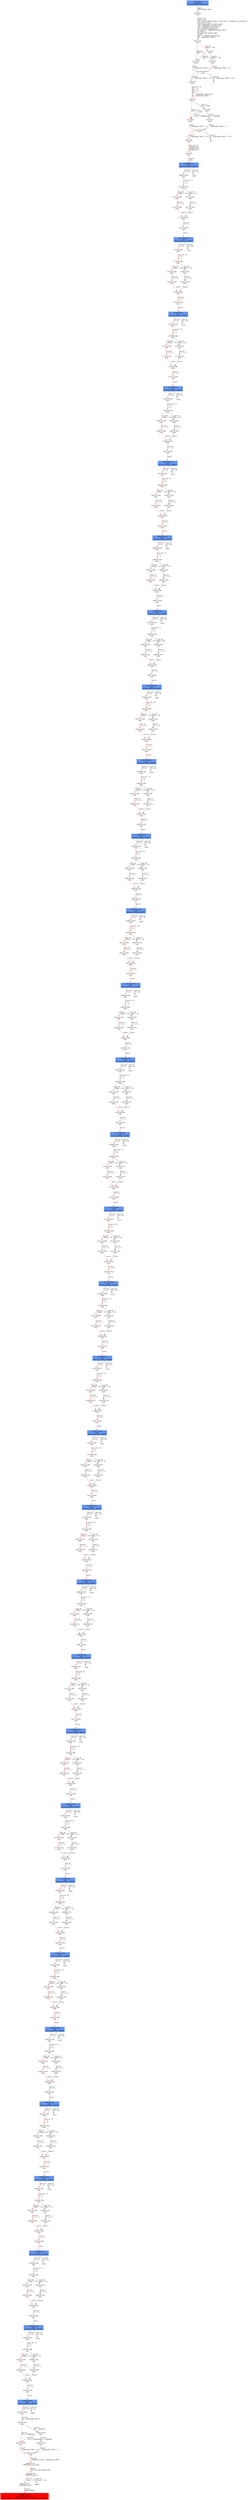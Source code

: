 digraph ARG {
node [style="filled" shape="box" color="white"]
0 [fillcolor="cornflowerblue" label="0 @ N20\nmain entry\nAbstractionState: ABS0: true\n" id="0"]
44 [label="44 @ N61\nmain\n" id="44"]
45 [label="45 @ N24\nmain\n" id="45"]
50 [label="50 @ N26\nmain\n" id="50"]
53 [label="53 @ N28\nmain\n" id="53"]
54 [label="54 @ N29\nmain\n" id="54"]
56 [label="56 @ N35\nmain\n" id="56"]
61 [label="61 @ N38\nmain\n" id="61"]
64 [label="64 @ N39\nmain\n" id="64"]
65 [label="65 @ N40\nmain\n" id="65"]
67 [label="67 @ N43\nmain\n" id="67"]
13689 [fillcolor="cornflowerblue" label="13689 @ N44\nmain\nAbstractionState: ABS933\n" id="13689"]
13690 [label="13690 @ N45\nmain\n" id="13690"]
13709 [label="13709 @ N48\nmain\n" id="13709"]
13711 [label="13711 @ N50\nmain\n" id="13711"]
13712 [label="13712 @ N52\nmain\n" id="13712"]
13716 [label="13716 @ N49\nmain\n" id="13716"]
13717 [label="13717 @ N54\nmain\n" id="13717"]
13719 [fillcolor="cornflowerblue" label="13719 @ N44\nmain\nAbstractionState: ABS935\n" id="13719"]
13720 [label="13720 @ N45\nmain\n" id="13720"]
13739 [label="13739 @ N48\nmain\n" id="13739"]
13741 [label="13741 @ N50\nmain\n" id="13741"]
13742 [label="13742 @ N52\nmain\n" id="13742"]
13746 [label="13746 @ N49\nmain\n" id="13746"]
13747 [label="13747 @ N54\nmain\n" id="13747"]
13749 [fillcolor="cornflowerblue" label="13749 @ N44\nmain\nAbstractionState: ABS937\n" id="13749"]
13750 [label="13750 @ N45\nmain\n" id="13750"]
13769 [label="13769 @ N48\nmain\n" id="13769"]
13771 [label="13771 @ N50\nmain\n" id="13771"]
13772 [label="13772 @ N52\nmain\n" id="13772"]
13776 [label="13776 @ N49\nmain\n" id="13776"]
13777 [label="13777 @ N54\nmain\n" id="13777"]
13779 [fillcolor="cornflowerblue" label="13779 @ N44\nmain\nAbstractionState: ABS939\n" id="13779"]
13780 [label="13780 @ N45\nmain\n" id="13780"]
13799 [label="13799 @ N48\nmain\n" id="13799"]
13801 [label="13801 @ N50\nmain\n" id="13801"]
13802 [label="13802 @ N52\nmain\n" id="13802"]
13806 [label="13806 @ N49\nmain\n" id="13806"]
13807 [label="13807 @ N54\nmain\n" id="13807"]
13809 [fillcolor="cornflowerblue" label="13809 @ N44\nmain\nAbstractionState: ABS941\n" id="13809"]
13810 [label="13810 @ N45\nmain\n" id="13810"]
13829 [label="13829 @ N48\nmain\n" id="13829"]
13831 [label="13831 @ N50\nmain\n" id="13831"]
13832 [label="13832 @ N52\nmain\n" id="13832"]
13836 [label="13836 @ N49\nmain\n" id="13836"]
13837 [label="13837 @ N54\nmain\n" id="13837"]
13839 [fillcolor="cornflowerblue" label="13839 @ N44\nmain\nAbstractionState: ABS943\n" id="13839"]
13840 [label="13840 @ N45\nmain\n" id="13840"]
13859 [label="13859 @ N48\nmain\n" id="13859"]
13861 [label="13861 @ N50\nmain\n" id="13861"]
13862 [label="13862 @ N52\nmain\n" id="13862"]
13866 [label="13866 @ N49\nmain\n" id="13866"]
13867 [label="13867 @ N54\nmain\n" id="13867"]
13869 [fillcolor="cornflowerblue" label="13869 @ N44\nmain\nAbstractionState: ABS945\n" id="13869"]
13870 [label="13870 @ N45\nmain\n" id="13870"]
13889 [label="13889 @ N48\nmain\n" id="13889"]
13891 [label="13891 @ N50\nmain\n" id="13891"]
13892 [label="13892 @ N52\nmain\n" id="13892"]
13896 [label="13896 @ N49\nmain\n" id="13896"]
13897 [label="13897 @ N54\nmain\n" id="13897"]
13899 [fillcolor="cornflowerblue" label="13899 @ N44\nmain\nAbstractionState: ABS947\n" id="13899"]
13900 [label="13900 @ N45\nmain\n" id="13900"]
13919 [label="13919 @ N48\nmain\n" id="13919"]
13921 [label="13921 @ N50\nmain\n" id="13921"]
13922 [label="13922 @ N52\nmain\n" id="13922"]
13926 [label="13926 @ N49\nmain\n" id="13926"]
13927 [label="13927 @ N54\nmain\n" id="13927"]
13929 [fillcolor="cornflowerblue" label="13929 @ N44\nmain\nAbstractionState: ABS949\n" id="13929"]
13930 [label="13930 @ N45\nmain\n" id="13930"]
13949 [label="13949 @ N48\nmain\n" id="13949"]
13951 [label="13951 @ N50\nmain\n" id="13951"]
13952 [label="13952 @ N52\nmain\n" id="13952"]
13956 [label="13956 @ N49\nmain\n" id="13956"]
13957 [label="13957 @ N54\nmain\n" id="13957"]
13959 [fillcolor="cornflowerblue" label="13959 @ N44\nmain\nAbstractionState: ABS951\n" id="13959"]
13960 [label="13960 @ N45\nmain\n" id="13960"]
13979 [label="13979 @ N48\nmain\n" id="13979"]
13981 [label="13981 @ N50\nmain\n" id="13981"]
13982 [label="13982 @ N52\nmain\n" id="13982"]
13986 [label="13986 @ N49\nmain\n" id="13986"]
13987 [label="13987 @ N54\nmain\n" id="13987"]
13989 [fillcolor="cornflowerblue" label="13989 @ N44\nmain\nAbstractionState: ABS953\n" id="13989"]
13990 [label="13990 @ N45\nmain\n" id="13990"]
14009 [label="14009 @ N48\nmain\n" id="14009"]
14011 [label="14011 @ N50\nmain\n" id="14011"]
14012 [label="14012 @ N52\nmain\n" id="14012"]
14016 [label="14016 @ N49\nmain\n" id="14016"]
14017 [label="14017 @ N54\nmain\n" id="14017"]
14019 [fillcolor="cornflowerblue" label="14019 @ N44\nmain\nAbstractionState: ABS955\n" id="14019"]
14020 [label="14020 @ N45\nmain\n" id="14020"]
14039 [label="14039 @ N48\nmain\n" id="14039"]
14041 [label="14041 @ N50\nmain\n" id="14041"]
14042 [label="14042 @ N52\nmain\n" id="14042"]
14046 [label="14046 @ N49\nmain\n" id="14046"]
14047 [label="14047 @ N54\nmain\n" id="14047"]
14049 [fillcolor="cornflowerblue" label="14049 @ N44\nmain\nAbstractionState: ABS957\n" id="14049"]
14050 [label="14050 @ N45\nmain\n" id="14050"]
14069 [label="14069 @ N48\nmain\n" id="14069"]
14071 [label="14071 @ N50\nmain\n" id="14071"]
14072 [label="14072 @ N52\nmain\n" id="14072"]
14076 [label="14076 @ N49\nmain\n" id="14076"]
14077 [label="14077 @ N54\nmain\n" id="14077"]
14079 [fillcolor="cornflowerblue" label="14079 @ N44\nmain\nAbstractionState: ABS959\n" id="14079"]
14080 [label="14080 @ N45\nmain\n" id="14080"]
14099 [label="14099 @ N48\nmain\n" id="14099"]
14101 [label="14101 @ N50\nmain\n" id="14101"]
14102 [label="14102 @ N52\nmain\n" id="14102"]
14106 [label="14106 @ N49\nmain\n" id="14106"]
14107 [label="14107 @ N54\nmain\n" id="14107"]
14109 [fillcolor="cornflowerblue" label="14109 @ N44\nmain\nAbstractionState: ABS961\n" id="14109"]
14110 [label="14110 @ N45\nmain\n" id="14110"]
14129 [label="14129 @ N48\nmain\n" id="14129"]
14131 [label="14131 @ N50\nmain\n" id="14131"]
14132 [label="14132 @ N52\nmain\n" id="14132"]
14136 [label="14136 @ N49\nmain\n" id="14136"]
14137 [label="14137 @ N54\nmain\n" id="14137"]
14139 [fillcolor="cornflowerblue" label="14139 @ N44\nmain\nAbstractionState: ABS963\n" id="14139"]
14140 [label="14140 @ N45\nmain\n" id="14140"]
14159 [label="14159 @ N48\nmain\n" id="14159"]
14161 [label="14161 @ N50\nmain\n" id="14161"]
14162 [label="14162 @ N52\nmain\n" id="14162"]
14166 [label="14166 @ N49\nmain\n" id="14166"]
14167 [label="14167 @ N54\nmain\n" id="14167"]
14169 [fillcolor="cornflowerblue" label="14169 @ N44\nmain\nAbstractionState: ABS965\n" id="14169"]
14170 [label="14170 @ N45\nmain\n" id="14170"]
14189 [label="14189 @ N48\nmain\n" id="14189"]
14191 [label="14191 @ N50\nmain\n" id="14191"]
14192 [label="14192 @ N52\nmain\n" id="14192"]
14196 [label="14196 @ N49\nmain\n" id="14196"]
14197 [label="14197 @ N54\nmain\n" id="14197"]
14199 [fillcolor="cornflowerblue" label="14199 @ N44\nmain\nAbstractionState: ABS967\n" id="14199"]
14200 [label="14200 @ N45\nmain\n" id="14200"]
14219 [label="14219 @ N48\nmain\n" id="14219"]
14221 [label="14221 @ N50\nmain\n" id="14221"]
14222 [label="14222 @ N52\nmain\n" id="14222"]
14226 [label="14226 @ N49\nmain\n" id="14226"]
14227 [label="14227 @ N54\nmain\n" id="14227"]
14229 [fillcolor="cornflowerblue" label="14229 @ N44\nmain\nAbstractionState: ABS969\n" id="14229"]
14230 [label="14230 @ N45\nmain\n" id="14230"]
14249 [label="14249 @ N48\nmain\n" id="14249"]
14251 [label="14251 @ N50\nmain\n" id="14251"]
14252 [label="14252 @ N52\nmain\n" id="14252"]
14256 [label="14256 @ N49\nmain\n" id="14256"]
14257 [label="14257 @ N54\nmain\n" id="14257"]
14259 [fillcolor="cornflowerblue" label="14259 @ N44\nmain\nAbstractionState: ABS971\n" id="14259"]
14260 [label="14260 @ N45\nmain\n" id="14260"]
14279 [label="14279 @ N48\nmain\n" id="14279"]
14281 [label="14281 @ N50\nmain\n" id="14281"]
14282 [label="14282 @ N52\nmain\n" id="14282"]
14286 [label="14286 @ N49\nmain\n" id="14286"]
14287 [label="14287 @ N54\nmain\n" id="14287"]
14289 [fillcolor="cornflowerblue" label="14289 @ N44\nmain\nAbstractionState: ABS973\n" id="14289"]
14290 [label="14290 @ N45\nmain\n" id="14290"]
14309 [label="14309 @ N48\nmain\n" id="14309"]
14311 [label="14311 @ N50\nmain\n" id="14311"]
14312 [label="14312 @ N52\nmain\n" id="14312"]
14316 [label="14316 @ N49\nmain\n" id="14316"]
14317 [label="14317 @ N54\nmain\n" id="14317"]
14319 [fillcolor="cornflowerblue" label="14319 @ N44\nmain\nAbstractionState: ABS975\n" id="14319"]
14320 [label="14320 @ N45\nmain\n" id="14320"]
14339 [label="14339 @ N48\nmain\n" id="14339"]
14341 [label="14341 @ N50\nmain\n" id="14341"]
14342 [label="14342 @ N52\nmain\n" id="14342"]
14346 [label="14346 @ N49\nmain\n" id="14346"]
14347 [label="14347 @ N54\nmain\n" id="14347"]
14349 [fillcolor="cornflowerblue" label="14349 @ N44\nmain\nAbstractionState: ABS977\n" id="14349"]
14350 [label="14350 @ N45\nmain\n" id="14350"]
14369 [label="14369 @ N48\nmain\n" id="14369"]
14371 [label="14371 @ N50\nmain\n" id="14371"]
14372 [label="14372 @ N52\nmain\n" id="14372"]
14376 [label="14376 @ N49\nmain\n" id="14376"]
14377 [label="14377 @ N54\nmain\n" id="14377"]
14379 [fillcolor="cornflowerblue" label="14379 @ N44\nmain\nAbstractionState: ABS979\n" id="14379"]
14380 [label="14380 @ N45\nmain\n" id="14380"]
14399 [label="14399 @ N48\nmain\n" id="14399"]
14401 [label="14401 @ N50\nmain\n" id="14401"]
14402 [label="14402 @ N52\nmain\n" id="14402"]
14406 [label="14406 @ N49\nmain\n" id="14406"]
14407 [label="14407 @ N54\nmain\n" id="14407"]
14409 [fillcolor="cornflowerblue" label="14409 @ N44\nmain\nAbstractionState: ABS981\n" id="14409"]
14410 [label="14410 @ N45\nmain\n" id="14410"]
14429 [label="14429 @ N48\nmain\n" id="14429"]
14431 [label="14431 @ N50\nmain\n" id="14431"]
14432 [label="14432 @ N52\nmain\n" id="14432"]
14436 [label="14436 @ N49\nmain\n" id="14436"]
14437 [label="14437 @ N54\nmain\n" id="14437"]
14439 [fillcolor="cornflowerblue" label="14439 @ N44\nmain\nAbstractionState: ABS983\n" id="14439"]
14440 [label="14440 @ N45\nmain\n" id="14440"]
14459 [label="14459 @ N48\nmain\n" id="14459"]
14461 [label="14461 @ N50\nmain\n" id="14461"]
14462 [label="14462 @ N52\nmain\n" id="14462"]
14466 [label="14466 @ N49\nmain\n" id="14466"]
14467 [label="14467 @ N54\nmain\n" id="14467"]
14469 [fillcolor="cornflowerblue" label="14469 @ N44\nmain\nAbstractionState: ABS985\n" id="14469"]
14470 [label="14470 @ N45\nmain\n" id="14470"]
14489 [label="14489 @ N48\nmain\n" id="14489"]
14491 [label="14491 @ N50\nmain\n" id="14491"]
14492 [label="14492 @ N52\nmain\n" id="14492"]
14496 [label="14496 @ N49\nmain\n" id="14496"]
14497 [label="14497 @ N54\nmain\n" id="14497"]
14499 [fillcolor="cornflowerblue" label="14499 @ N44\nmain\nAbstractionState: ABS987\n" id="14499"]
14500 [label="14500 @ N45\nmain\n" id="14500"]
14519 [label="14519 @ N48\nmain\n" id="14519"]
14521 [label="14521 @ N50\nmain\n" id="14521"]
14522 [label="14522 @ N52\nmain\n" id="14522"]
14526 [label="14526 @ N49\nmain\n" id="14526"]
14527 [label="14527 @ N54\nmain\n" id="14527"]
14529 [fillcolor="cornflowerblue" label="14529 @ N44\nmain\nAbstractionState: ABS989\n" id="14529"]
14530 [label="14530 @ N45\nmain\n" id="14530"]
14549 [label="14549 @ N48\nmain\n" id="14549"]
14551 [label="14551 @ N50\nmain\n" id="14551"]
14552 [label="14552 @ N52\nmain\n" id="14552"]
14556 [label="14556 @ N49\nmain\n" id="14556"]
14557 [label="14557 @ N54\nmain\n" id="14557"]
14559 [fillcolor="cornflowerblue" label="14559 @ N44\nmain\nAbstractionState: ABS991\n" id="14559"]
14560 [label="14560 @ N45\nmain\n" id="14560"]
14579 [label="14579 @ N48\nmain\n" id="14579"]
14581 [label="14581 @ N50\nmain\n" id="14581"]
14582 [label="14582 @ N52\nmain\n" id="14582"]
14586 [label="14586 @ N49\nmain\n" id="14586"]
14587 [label="14587 @ N54\nmain\n" id="14587"]
14589 [fillcolor="cornflowerblue" label="14589 @ N44\nmain\nAbstractionState: ABS993\n" id="14589"]
14591 [label="14591 @ N46\nmain\n" id="14591"]
14592 [label="14592 @ N55\nmain\n" id="14592"]
14597 [label="14597 @ N58\nmain\n" id="14597"]
14600 [label="14600 @ N59\nmain\n" id="14600"]
14601 [label="14601 @ N11\n__VERIFIER_assert entry\n" id="14601"]
14602 [label="14602 @ N12\n__VERIFIER_assert\n" id="14602"]
14603 [label="14603 @ N14\n__VERIFIER_assert\n" id="14603"]
14606 [fillcolor="red" label="14606 @ N15\n__VERIFIER_assert\nAbstractionState: ABS994\n AutomatonState: ErrorLabelAutomaton: _predefinedState_ERROR\n" id="14606"]
14593 [label="14593 @ N56\nmain\n" id="14593"]
14595 [label="14595 @ N57\nmain\n" id="14595"]
14580 [label="14580 @ N51\nmain\n" id="14580"]
14584 [label="14584 @ N53\nmain\n" id="14584"]
14550 [label="14550 @ N51\nmain\n" id="14550"]
14554 [label="14554 @ N53\nmain\n" id="14554"]
14520 [label="14520 @ N51\nmain\n" id="14520"]
14524 [label="14524 @ N53\nmain\n" id="14524"]
14490 [label="14490 @ N51\nmain\n" id="14490"]
14494 [label="14494 @ N53\nmain\n" id="14494"]
14460 [label="14460 @ N51\nmain\n" id="14460"]
14464 [label="14464 @ N53\nmain\n" id="14464"]
14430 [label="14430 @ N51\nmain\n" id="14430"]
14434 [label="14434 @ N53\nmain\n" id="14434"]
14400 [label="14400 @ N51\nmain\n" id="14400"]
14404 [label="14404 @ N53\nmain\n" id="14404"]
14370 [label="14370 @ N51\nmain\n" id="14370"]
14374 [label="14374 @ N53\nmain\n" id="14374"]
14340 [label="14340 @ N51\nmain\n" id="14340"]
14344 [label="14344 @ N53\nmain\n" id="14344"]
14310 [label="14310 @ N51\nmain\n" id="14310"]
14314 [label="14314 @ N53\nmain\n" id="14314"]
14280 [label="14280 @ N51\nmain\n" id="14280"]
14284 [label="14284 @ N53\nmain\n" id="14284"]
14250 [label="14250 @ N51\nmain\n" id="14250"]
14254 [label="14254 @ N53\nmain\n" id="14254"]
14220 [label="14220 @ N51\nmain\n" id="14220"]
14224 [label="14224 @ N53\nmain\n" id="14224"]
14190 [label="14190 @ N51\nmain\n" id="14190"]
14194 [label="14194 @ N53\nmain\n" id="14194"]
14160 [label="14160 @ N51\nmain\n" id="14160"]
14164 [label="14164 @ N53\nmain\n" id="14164"]
14130 [label="14130 @ N51\nmain\n" id="14130"]
14134 [label="14134 @ N53\nmain\n" id="14134"]
14100 [label="14100 @ N51\nmain\n" id="14100"]
14104 [label="14104 @ N53\nmain\n" id="14104"]
14070 [label="14070 @ N51\nmain\n" id="14070"]
14074 [label="14074 @ N53\nmain\n" id="14074"]
14040 [label="14040 @ N51\nmain\n" id="14040"]
14044 [label="14044 @ N53\nmain\n" id="14044"]
14010 [label="14010 @ N51\nmain\n" id="14010"]
14014 [label="14014 @ N53\nmain\n" id="14014"]
13980 [label="13980 @ N51\nmain\n" id="13980"]
13984 [label="13984 @ N53\nmain\n" id="13984"]
13950 [label="13950 @ N51\nmain\n" id="13950"]
13954 [label="13954 @ N53\nmain\n" id="13954"]
13920 [label="13920 @ N51\nmain\n" id="13920"]
13924 [label="13924 @ N53\nmain\n" id="13924"]
13890 [label="13890 @ N51\nmain\n" id="13890"]
13894 [label="13894 @ N53\nmain\n" id="13894"]
13860 [label="13860 @ N51\nmain\n" id="13860"]
13864 [label="13864 @ N53\nmain\n" id="13864"]
13830 [label="13830 @ N51\nmain\n" id="13830"]
13834 [label="13834 @ N53\nmain\n" id="13834"]
13800 [label="13800 @ N51\nmain\n" id="13800"]
13804 [label="13804 @ N53\nmain\n" id="13804"]
13770 [label="13770 @ N51\nmain\n" id="13770"]
13774 [label="13774 @ N53\nmain\n" id="13774"]
13740 [label="13740 @ N51\nmain\n" id="13740"]
13744 [label="13744 @ N53\nmain\n" id="13744"]
13710 [label="13710 @ N51\nmain\n" id="13710"]
13714 [label="13714 @ N53\nmain\n" id="13714"]
57 [label="57 @ N36\nmain\n" id="57"]
59 [label="59 @ N37\nmain\n" id="59"]
47 [label="47 @ N25\nmain\n" id="47"]
49 [label="49 @ N27\nmain\n" id="49"]
0 -> 44 [color="red" label="Line 0: \lINIT GLOBAL VARS\l" id="0 -> 44"]
44 -> 45 [color="red" label="Lines 7 - 26: \lvoid abort();\lvoid __assert_fail(const char *, const char *, unsigned int, const char *);\lvoid reach_error();\lvoid assume_abort_if_not(int cond);\lvoid __VERIFIER_assert(int cond);\lvoid __VERIFIER_assume(int);\lint __VERIFIER_nondet_int();\lunsigned int __VERIFIER_nondet_uint();\lint main();\lFunction start dummy edge\lint flag;\lflag = __VERIFIER_nondet_int();\lint __CPAchecker_TMP_0;\l" id="44 -> 45"]
45 -> 47 [color="red" label="Line 26: \l[!(flag == 0)]\l" id="45 -> 47"]
45 -> 50 [label="Line 26: \l[flag == 0]\l" id="45 -> 50"]
50 -> 53 [label="Line 0: \l__CPAchecker_TMP_0 = 1;\l" id="50 -> 53"]
53 -> 54 [color="red" label="Line 26: \l[__CPAchecker_TMP_0 != 0]\l" id="53 -> 54"]
53 -> 55 [label="Line 26: \l[!(__CPAchecker_TMP_0 != 0)]\l" id="53 -> 55"]
54 -> 56 [color="red" label="Lines 27 - 31: \lint i = 0;\lint x = 0;\lint y = 0;\lint n;\ln = __VERIFIER_nondet_int();\lint __CPAchecker_TMP_1;\l" id="54 -> 56"]
56 -> 57 [label="Line 31: \l[n >= 1000]\l" id="56 -> 57"]
56 -> 61 [color="red" label="Line 31: \l[!(n >= 1000)]\l" id="56 -> 61"]
61 -> 64 [color="red" label="Line 0: \l__CPAchecker_TMP_1 = 0;\l" id="61 -> 64"]
64 -> 65 [color="red" label="Line 31: \l[__CPAchecker_TMP_1 != 0]\l" id="64 -> 65"]
64 -> 66 [label="Line 31: \l[!(__CPAchecker_TMP_1 != 0)]\l" id="64 -> 66"]
65 -> 67 [color="red" label="Lines 33 - 33: \lunsigned int a;\lunsigned int b;\lunsigned int r;\l" id="65 -> 67"]
67 -> 13689 [color="red" label="Line 35: \lwhile\l" id="67 -> 13689"]
13689 -> 13690 [color="red" label="Line 35: \l[i < n]\l" id="13689 -> 13690"]
13689 -> 13691 [label="Line 35: \l[!(i < n)]\l" id="13689 -> 13691"]
13690 -> 13709 [color="red" label="Lines 36 - 37: \lx = x;\ly = y;\l" id="13690 -> 13709"]
13709 -> 13710 [label="Line 38: \l[flag == 0]\l" id="13709 -> 13710"]
13709 -> 13711 [color="red" label="Line 38: \l[!(flag == 0)]\l" id="13709 -> 13711"]
13711 -> 13712 [color="red" label="Line 39: \lx = x + 3;\l" id="13711 -> 13712"]
13712 -> 13716 [color="red" label="Line 0: \l\l" id="13712 -> 13716"]
13716 -> 13717 [color="red" label="Line 43: \li = i + 1;\l" id="13716 -> 13717"]
13717 -> 13719 [color="red" label="Line 0: \l\l" id="13717 -> 13719"]
13719 -> 13720 [color="red" label="Line 35: \l[i < n]\l" id="13719 -> 13720"]
13719 -> 13721 [label="Line 35: \l[!(i < n)]\l" id="13719 -> 13721"]
13720 -> 13739 [color="red" label="Lines 36 - 37: \lx = x;\ly = y;\l" id="13720 -> 13739"]
13739 -> 13740 [label="Line 38: \l[flag == 0]\l" id="13739 -> 13740"]
13739 -> 13741 [color="red" label="Line 38: \l[!(flag == 0)]\l" id="13739 -> 13741"]
13741 -> 13742 [color="red" label="Line 39: \lx = x + 3;\l" id="13741 -> 13742"]
13742 -> 13746 [color="red" label="Line 0: \l\l" id="13742 -> 13746"]
13746 -> 13747 [color="red" label="Line 43: \li = i + 1;\l" id="13746 -> 13747"]
13747 -> 13749 [color="red" label="Line 0: \l\l" id="13747 -> 13749"]
13749 -> 13750 [color="red" label="Line 35: \l[i < n]\l" id="13749 -> 13750"]
13749 -> 13751 [label="Line 35: \l[!(i < n)]\l" id="13749 -> 13751"]
13750 -> 13769 [color="red" label="Lines 36 - 37: \lx = x;\ly = y;\l" id="13750 -> 13769"]
13769 -> 13770 [label="Line 38: \l[flag == 0]\l" id="13769 -> 13770"]
13769 -> 13771 [color="red" label="Line 38: \l[!(flag == 0)]\l" id="13769 -> 13771"]
13771 -> 13772 [color="red" label="Line 39: \lx = x + 3;\l" id="13771 -> 13772"]
13772 -> 13776 [color="red" label="Line 0: \l\l" id="13772 -> 13776"]
13776 -> 13777 [color="red" label="Line 43: \li = i + 1;\l" id="13776 -> 13777"]
13777 -> 13779 [color="red" label="Line 0: \l\l" id="13777 -> 13779"]
13779 -> 13780 [color="red" label="Line 35: \l[i < n]\l" id="13779 -> 13780"]
13779 -> 13781 [label="Line 35: \l[!(i < n)]\l" id="13779 -> 13781"]
13780 -> 13799 [color="red" label="Lines 36 - 37: \lx = x;\ly = y;\l" id="13780 -> 13799"]
13799 -> 13800 [label="Line 38: \l[flag == 0]\l" id="13799 -> 13800"]
13799 -> 13801 [color="red" label="Line 38: \l[!(flag == 0)]\l" id="13799 -> 13801"]
13801 -> 13802 [color="red" label="Line 39: \lx = x + 3;\l" id="13801 -> 13802"]
13802 -> 13806 [color="red" label="Line 0: \l\l" id="13802 -> 13806"]
13806 -> 13807 [color="red" label="Line 43: \li = i + 1;\l" id="13806 -> 13807"]
13807 -> 13809 [color="red" label="Line 0: \l\l" id="13807 -> 13809"]
13809 -> 13810 [color="red" label="Line 35: \l[i < n]\l" id="13809 -> 13810"]
13809 -> 13811 [label="Line 35: \l[!(i < n)]\l" id="13809 -> 13811"]
13810 -> 13829 [color="red" label="Lines 36 - 37: \lx = x;\ly = y;\l" id="13810 -> 13829"]
13829 -> 13830 [label="Line 38: \l[flag == 0]\l" id="13829 -> 13830"]
13829 -> 13831 [color="red" label="Line 38: \l[!(flag == 0)]\l" id="13829 -> 13831"]
13831 -> 13832 [color="red" label="Line 39: \lx = x + 3;\l" id="13831 -> 13832"]
13832 -> 13836 [color="red" label="Line 0: \l\l" id="13832 -> 13836"]
13836 -> 13837 [color="red" label="Line 43: \li = i + 1;\l" id="13836 -> 13837"]
13837 -> 13839 [color="red" label="Line 0: \l\l" id="13837 -> 13839"]
13839 -> 13840 [color="red" label="Line 35: \l[i < n]\l" id="13839 -> 13840"]
13839 -> 13841 [label="Line 35: \l[!(i < n)]\l" id="13839 -> 13841"]
13840 -> 13859 [color="red" label="Lines 36 - 37: \lx = x;\ly = y;\l" id="13840 -> 13859"]
13859 -> 13860 [label="Line 38: \l[flag == 0]\l" id="13859 -> 13860"]
13859 -> 13861 [color="red" label="Line 38: \l[!(flag == 0)]\l" id="13859 -> 13861"]
13861 -> 13862 [color="red" label="Line 39: \lx = x + 3;\l" id="13861 -> 13862"]
13862 -> 13866 [color="red" label="Line 0: \l\l" id="13862 -> 13866"]
13866 -> 13867 [color="red" label="Line 43: \li = i + 1;\l" id="13866 -> 13867"]
13867 -> 13869 [color="red" label="Line 0: \l\l" id="13867 -> 13869"]
13869 -> 13870 [color="red" label="Line 35: \l[i < n]\l" id="13869 -> 13870"]
13869 -> 13871 [label="Line 35: \l[!(i < n)]\l" id="13869 -> 13871"]
13870 -> 13889 [color="red" label="Lines 36 - 37: \lx = x;\ly = y;\l" id="13870 -> 13889"]
13889 -> 13890 [label="Line 38: \l[flag == 0]\l" id="13889 -> 13890"]
13889 -> 13891 [color="red" label="Line 38: \l[!(flag == 0)]\l" id="13889 -> 13891"]
13891 -> 13892 [color="red" label="Line 39: \lx = x + 3;\l" id="13891 -> 13892"]
13892 -> 13896 [color="red" label="Line 0: \l\l" id="13892 -> 13896"]
13896 -> 13897 [color="red" label="Line 43: \li = i + 1;\l" id="13896 -> 13897"]
13897 -> 13899 [color="red" label="Line 0: \l\l" id="13897 -> 13899"]
13899 -> 13900 [color="red" label="Line 35: \l[i < n]\l" id="13899 -> 13900"]
13899 -> 13901 [label="Line 35: \l[!(i < n)]\l" id="13899 -> 13901"]
13900 -> 13919 [color="red" label="Lines 36 - 37: \lx = x;\ly = y;\l" id="13900 -> 13919"]
13919 -> 13920 [label="Line 38: \l[flag == 0]\l" id="13919 -> 13920"]
13919 -> 13921 [color="red" label="Line 38: \l[!(flag == 0)]\l" id="13919 -> 13921"]
13921 -> 13922 [color="red" label="Line 39: \lx = x + 3;\l" id="13921 -> 13922"]
13922 -> 13926 [color="red" label="Line 0: \l\l" id="13922 -> 13926"]
13926 -> 13927 [color="red" label="Line 43: \li = i + 1;\l" id="13926 -> 13927"]
13927 -> 13929 [color="red" label="Line 0: \l\l" id="13927 -> 13929"]
13929 -> 13930 [color="red" label="Line 35: \l[i < n]\l" id="13929 -> 13930"]
13929 -> 13931 [label="Line 35: \l[!(i < n)]\l" id="13929 -> 13931"]
13930 -> 13949 [color="red" label="Lines 36 - 37: \lx = x;\ly = y;\l" id="13930 -> 13949"]
13949 -> 13950 [label="Line 38: \l[flag == 0]\l" id="13949 -> 13950"]
13949 -> 13951 [color="red" label="Line 38: \l[!(flag == 0)]\l" id="13949 -> 13951"]
13951 -> 13952 [color="red" label="Line 39: \lx = x + 3;\l" id="13951 -> 13952"]
13952 -> 13956 [color="red" label="Line 0: \l\l" id="13952 -> 13956"]
13956 -> 13957 [color="red" label="Line 43: \li = i + 1;\l" id="13956 -> 13957"]
13957 -> 13959 [color="red" label="Line 0: \l\l" id="13957 -> 13959"]
13959 -> 13960 [color="red" label="Line 35: \l[i < n]\l" id="13959 -> 13960"]
13959 -> 13961 [label="Line 35: \l[!(i < n)]\l" id="13959 -> 13961"]
13960 -> 13979 [color="red" label="Lines 36 - 37: \lx = x;\ly = y;\l" id="13960 -> 13979"]
13979 -> 13980 [label="Line 38: \l[flag == 0]\l" id="13979 -> 13980"]
13979 -> 13981 [color="red" label="Line 38: \l[!(flag == 0)]\l" id="13979 -> 13981"]
13981 -> 13982 [color="red" label="Line 39: \lx = x + 3;\l" id="13981 -> 13982"]
13982 -> 13986 [color="red" label="Line 0: \l\l" id="13982 -> 13986"]
13986 -> 13987 [color="red" label="Line 43: \li = i + 1;\l" id="13986 -> 13987"]
13987 -> 13989 [color="red" label="Line 0: \l\l" id="13987 -> 13989"]
13989 -> 13990 [color="red" label="Line 35: \l[i < n]\l" id="13989 -> 13990"]
13989 -> 13991 [label="Line 35: \l[!(i < n)]\l" id="13989 -> 13991"]
13990 -> 14009 [color="red" label="Lines 36 - 37: \lx = x;\ly = y;\l" id="13990 -> 14009"]
14009 -> 14010 [label="Line 38: \l[flag == 0]\l" id="14009 -> 14010"]
14009 -> 14011 [color="red" label="Line 38: \l[!(flag == 0)]\l" id="14009 -> 14011"]
14011 -> 14012 [color="red" label="Line 39: \lx = x + 3;\l" id="14011 -> 14012"]
14012 -> 14016 [color="red" label="Line 0: \l\l" id="14012 -> 14016"]
14016 -> 14017 [color="red" label="Line 43: \li = i + 1;\l" id="14016 -> 14017"]
14017 -> 14019 [color="red" label="Line 0: \l\l" id="14017 -> 14019"]
14019 -> 14020 [color="red" label="Line 35: \l[i < n]\l" id="14019 -> 14020"]
14019 -> 14021 [label="Line 35: \l[!(i < n)]\l" id="14019 -> 14021"]
14020 -> 14039 [color="red" label="Lines 36 - 37: \lx = x;\ly = y;\l" id="14020 -> 14039"]
14039 -> 14040 [label="Line 38: \l[flag == 0]\l" id="14039 -> 14040"]
14039 -> 14041 [color="red" label="Line 38: \l[!(flag == 0)]\l" id="14039 -> 14041"]
14041 -> 14042 [color="red" label="Line 39: \lx = x + 3;\l" id="14041 -> 14042"]
14042 -> 14046 [color="red" label="Line 0: \l\l" id="14042 -> 14046"]
14046 -> 14047 [color="red" label="Line 43: \li = i + 1;\l" id="14046 -> 14047"]
14047 -> 14049 [color="red" label="Line 0: \l\l" id="14047 -> 14049"]
14049 -> 14050 [color="red" label="Line 35: \l[i < n]\l" id="14049 -> 14050"]
14049 -> 14051 [label="Line 35: \l[!(i < n)]\l" id="14049 -> 14051"]
14050 -> 14069 [color="red" label="Lines 36 - 37: \lx = x;\ly = y;\l" id="14050 -> 14069"]
14069 -> 14070 [label="Line 38: \l[flag == 0]\l" id="14069 -> 14070"]
14069 -> 14071 [color="red" label="Line 38: \l[!(flag == 0)]\l" id="14069 -> 14071"]
14071 -> 14072 [color="red" label="Line 39: \lx = x + 3;\l" id="14071 -> 14072"]
14072 -> 14076 [color="red" label="Line 0: \l\l" id="14072 -> 14076"]
14076 -> 14077 [color="red" label="Line 43: \li = i + 1;\l" id="14076 -> 14077"]
14077 -> 14079 [color="red" label="Line 0: \l\l" id="14077 -> 14079"]
14079 -> 14080 [color="red" label="Line 35: \l[i < n]\l" id="14079 -> 14080"]
14079 -> 14081 [label="Line 35: \l[!(i < n)]\l" id="14079 -> 14081"]
14080 -> 14099 [color="red" label="Lines 36 - 37: \lx = x;\ly = y;\l" id="14080 -> 14099"]
14099 -> 14100 [label="Line 38: \l[flag == 0]\l" id="14099 -> 14100"]
14099 -> 14101 [color="red" label="Line 38: \l[!(flag == 0)]\l" id="14099 -> 14101"]
14101 -> 14102 [color="red" label="Line 39: \lx = x + 3;\l" id="14101 -> 14102"]
14102 -> 14106 [color="red" label="Line 0: \l\l" id="14102 -> 14106"]
14106 -> 14107 [color="red" label="Line 43: \li = i + 1;\l" id="14106 -> 14107"]
14107 -> 14109 [color="red" label="Line 0: \l\l" id="14107 -> 14109"]
14109 -> 14110 [color="red" label="Line 35: \l[i < n]\l" id="14109 -> 14110"]
14109 -> 14111 [label="Line 35: \l[!(i < n)]\l" id="14109 -> 14111"]
14110 -> 14129 [color="red" label="Lines 36 - 37: \lx = x;\ly = y;\l" id="14110 -> 14129"]
14129 -> 14130 [label="Line 38: \l[flag == 0]\l" id="14129 -> 14130"]
14129 -> 14131 [color="red" label="Line 38: \l[!(flag == 0)]\l" id="14129 -> 14131"]
14131 -> 14132 [color="red" label="Line 39: \lx = x + 3;\l" id="14131 -> 14132"]
14132 -> 14136 [color="red" label="Line 0: \l\l" id="14132 -> 14136"]
14136 -> 14137 [color="red" label="Line 43: \li = i + 1;\l" id="14136 -> 14137"]
14137 -> 14139 [color="red" label="Line 0: \l\l" id="14137 -> 14139"]
14139 -> 14140 [color="red" label="Line 35: \l[i < n]\l" id="14139 -> 14140"]
14139 -> 14141 [label="Line 35: \l[!(i < n)]\l" id="14139 -> 14141"]
14140 -> 14159 [color="red" label="Lines 36 - 37: \lx = x;\ly = y;\l" id="14140 -> 14159"]
14159 -> 14160 [label="Line 38: \l[flag == 0]\l" id="14159 -> 14160"]
14159 -> 14161 [color="red" label="Line 38: \l[!(flag == 0)]\l" id="14159 -> 14161"]
14161 -> 14162 [color="red" label="Line 39: \lx = x + 3;\l" id="14161 -> 14162"]
14162 -> 14166 [color="red" label="Line 0: \l\l" id="14162 -> 14166"]
14166 -> 14167 [color="red" label="Line 43: \li = i + 1;\l" id="14166 -> 14167"]
14167 -> 14169 [color="red" label="Line 0: \l\l" id="14167 -> 14169"]
14169 -> 14170 [color="red" label="Line 35: \l[i < n]\l" id="14169 -> 14170"]
14169 -> 14171 [label="Line 35: \l[!(i < n)]\l" id="14169 -> 14171"]
14170 -> 14189 [color="red" label="Lines 36 - 37: \lx = x;\ly = y;\l" id="14170 -> 14189"]
14189 -> 14190 [label="Line 38: \l[flag == 0]\l" id="14189 -> 14190"]
14189 -> 14191 [color="red" label="Line 38: \l[!(flag == 0)]\l" id="14189 -> 14191"]
14191 -> 14192 [color="red" label="Line 39: \lx = x + 3;\l" id="14191 -> 14192"]
14192 -> 14196 [color="red" label="Line 0: \l\l" id="14192 -> 14196"]
14196 -> 14197 [color="red" label="Line 43: \li = i + 1;\l" id="14196 -> 14197"]
14197 -> 14199 [color="red" label="Line 0: \l\l" id="14197 -> 14199"]
14199 -> 14200 [color="red" label="Line 35: \l[i < n]\l" id="14199 -> 14200"]
14199 -> 14201 [label="Line 35: \l[!(i < n)]\l" id="14199 -> 14201"]
14200 -> 14219 [color="red" label="Lines 36 - 37: \lx = x;\ly = y;\l" id="14200 -> 14219"]
14219 -> 14220 [label="Line 38: \l[flag == 0]\l" id="14219 -> 14220"]
14219 -> 14221 [color="red" label="Line 38: \l[!(flag == 0)]\l" id="14219 -> 14221"]
14221 -> 14222 [color="red" label="Line 39: \lx = x + 3;\l" id="14221 -> 14222"]
14222 -> 14226 [color="red" label="Line 0: \l\l" id="14222 -> 14226"]
14226 -> 14227 [color="red" label="Line 43: \li = i + 1;\l" id="14226 -> 14227"]
14227 -> 14229 [color="red" label="Line 0: \l\l" id="14227 -> 14229"]
14229 -> 14230 [color="red" label="Line 35: \l[i < n]\l" id="14229 -> 14230"]
14229 -> 14231 [label="Line 35: \l[!(i < n)]\l" id="14229 -> 14231"]
14230 -> 14249 [color="red" label="Lines 36 - 37: \lx = x;\ly = y;\l" id="14230 -> 14249"]
14249 -> 14250 [label="Line 38: \l[flag == 0]\l" id="14249 -> 14250"]
14249 -> 14251 [color="red" label="Line 38: \l[!(flag == 0)]\l" id="14249 -> 14251"]
14251 -> 14252 [color="red" label="Line 39: \lx = x + 3;\l" id="14251 -> 14252"]
14252 -> 14256 [color="red" label="Line 0: \l\l" id="14252 -> 14256"]
14256 -> 14257 [color="red" label="Line 43: \li = i + 1;\l" id="14256 -> 14257"]
14257 -> 14259 [color="red" label="Line 0: \l\l" id="14257 -> 14259"]
14259 -> 14260 [color="red" label="Line 35: \l[i < n]\l" id="14259 -> 14260"]
14259 -> 14261 [label="Line 35: \l[!(i < n)]\l" id="14259 -> 14261"]
14260 -> 14279 [color="red" label="Lines 36 - 37: \lx = x;\ly = y;\l" id="14260 -> 14279"]
14279 -> 14280 [label="Line 38: \l[flag == 0]\l" id="14279 -> 14280"]
14279 -> 14281 [color="red" label="Line 38: \l[!(flag == 0)]\l" id="14279 -> 14281"]
14281 -> 14282 [color="red" label="Line 39: \lx = x + 3;\l" id="14281 -> 14282"]
14282 -> 14286 [color="red" label="Line 0: \l\l" id="14282 -> 14286"]
14286 -> 14287 [color="red" label="Line 43: \li = i + 1;\l" id="14286 -> 14287"]
14287 -> 14289 [color="red" label="Line 0: \l\l" id="14287 -> 14289"]
14289 -> 14290 [color="red" label="Line 35: \l[i < n]\l" id="14289 -> 14290"]
14289 -> 14291 [label="Line 35: \l[!(i < n)]\l" id="14289 -> 14291"]
14290 -> 14309 [color="red" label="Lines 36 - 37: \lx = x;\ly = y;\l" id="14290 -> 14309"]
14309 -> 14310 [label="Line 38: \l[flag == 0]\l" id="14309 -> 14310"]
14309 -> 14311 [color="red" label="Line 38: \l[!(flag == 0)]\l" id="14309 -> 14311"]
14311 -> 14312 [color="red" label="Line 39: \lx = x + 3;\l" id="14311 -> 14312"]
14312 -> 14316 [color="red" label="Line 0: \l\l" id="14312 -> 14316"]
14316 -> 14317 [color="red" label="Line 43: \li = i + 1;\l" id="14316 -> 14317"]
14317 -> 14319 [color="red" label="Line 0: \l\l" id="14317 -> 14319"]
14319 -> 14320 [color="red" label="Line 35: \l[i < n]\l" id="14319 -> 14320"]
14319 -> 14321 [label="Line 35: \l[!(i < n)]\l" id="14319 -> 14321"]
14320 -> 14339 [color="red" label="Lines 36 - 37: \lx = x;\ly = y;\l" id="14320 -> 14339"]
14339 -> 14340 [label="Line 38: \l[flag == 0]\l" id="14339 -> 14340"]
14339 -> 14341 [color="red" label="Line 38: \l[!(flag == 0)]\l" id="14339 -> 14341"]
14341 -> 14342 [color="red" label="Line 39: \lx = x + 3;\l" id="14341 -> 14342"]
14342 -> 14346 [color="red" label="Line 0: \l\l" id="14342 -> 14346"]
14346 -> 14347 [color="red" label="Line 43: \li = i + 1;\l" id="14346 -> 14347"]
14347 -> 14349 [color="red" label="Line 0: \l\l" id="14347 -> 14349"]
14349 -> 14350 [color="red" label="Line 35: \l[i < n]\l" id="14349 -> 14350"]
14349 -> 14351 [label="Line 35: \l[!(i < n)]\l" id="14349 -> 14351"]
14350 -> 14369 [color="red" label="Lines 36 - 37: \lx = x;\ly = y;\l" id="14350 -> 14369"]
14369 -> 14370 [label="Line 38: \l[flag == 0]\l" id="14369 -> 14370"]
14369 -> 14371 [color="red" label="Line 38: \l[!(flag == 0)]\l" id="14369 -> 14371"]
14371 -> 14372 [color="red" label="Line 39: \lx = x + 3;\l" id="14371 -> 14372"]
14372 -> 14376 [color="red" label="Line 0: \l\l" id="14372 -> 14376"]
14376 -> 14377 [color="red" label="Line 43: \li = i + 1;\l" id="14376 -> 14377"]
14377 -> 14379 [color="red" label="Line 0: \l\l" id="14377 -> 14379"]
14379 -> 14380 [color="red" label="Line 35: \l[i < n]\l" id="14379 -> 14380"]
14379 -> 14381 [label="Line 35: \l[!(i < n)]\l" id="14379 -> 14381"]
14380 -> 14399 [color="red" label="Lines 36 - 37: \lx = x;\ly = y;\l" id="14380 -> 14399"]
14399 -> 14400 [label="Line 38: \l[flag == 0]\l" id="14399 -> 14400"]
14399 -> 14401 [color="red" label="Line 38: \l[!(flag == 0)]\l" id="14399 -> 14401"]
14401 -> 14402 [color="red" label="Line 39: \lx = x + 3;\l" id="14401 -> 14402"]
14402 -> 14406 [color="red" label="Line 0: \l\l" id="14402 -> 14406"]
14406 -> 14407 [color="red" label="Line 43: \li = i + 1;\l" id="14406 -> 14407"]
14407 -> 14409 [color="red" label="Line 0: \l\l" id="14407 -> 14409"]
14409 -> 14410 [color="red" label="Line 35: \l[i < n]\l" id="14409 -> 14410"]
14409 -> 14411 [label="Line 35: \l[!(i < n)]\l" id="14409 -> 14411"]
14410 -> 14429 [color="red" label="Lines 36 - 37: \lx = x;\ly = y;\l" id="14410 -> 14429"]
14429 -> 14430 [label="Line 38: \l[flag == 0]\l" id="14429 -> 14430"]
14429 -> 14431 [color="red" label="Line 38: \l[!(flag == 0)]\l" id="14429 -> 14431"]
14431 -> 14432 [color="red" label="Line 39: \lx = x + 3;\l" id="14431 -> 14432"]
14432 -> 14436 [color="red" label="Line 0: \l\l" id="14432 -> 14436"]
14436 -> 14437 [color="red" label="Line 43: \li = i + 1;\l" id="14436 -> 14437"]
14437 -> 14439 [color="red" label="Line 0: \l\l" id="14437 -> 14439"]
14439 -> 14440 [color="red" label="Line 35: \l[i < n]\l" id="14439 -> 14440"]
14439 -> 14441 [label="Line 35: \l[!(i < n)]\l" id="14439 -> 14441"]
14440 -> 14459 [color="red" label="Lines 36 - 37: \lx = x;\ly = y;\l" id="14440 -> 14459"]
14459 -> 14460 [label="Line 38: \l[flag == 0]\l" id="14459 -> 14460"]
14459 -> 14461 [color="red" label="Line 38: \l[!(flag == 0)]\l" id="14459 -> 14461"]
14461 -> 14462 [color="red" label="Line 39: \lx = x + 3;\l" id="14461 -> 14462"]
14462 -> 14466 [color="red" label="Line 0: \l\l" id="14462 -> 14466"]
14466 -> 14467 [color="red" label="Line 43: \li = i + 1;\l" id="14466 -> 14467"]
14467 -> 14469 [color="red" label="Line 0: \l\l" id="14467 -> 14469"]
14469 -> 14470 [color="red" label="Line 35: \l[i < n]\l" id="14469 -> 14470"]
14469 -> 14471 [label="Line 35: \l[!(i < n)]\l" id="14469 -> 14471"]
14470 -> 14489 [color="red" label="Lines 36 - 37: \lx = x;\ly = y;\l" id="14470 -> 14489"]
14489 -> 14490 [label="Line 38: \l[flag == 0]\l" id="14489 -> 14490"]
14489 -> 14491 [color="red" label="Line 38: \l[!(flag == 0)]\l" id="14489 -> 14491"]
14491 -> 14492 [color="red" label="Line 39: \lx = x + 3;\l" id="14491 -> 14492"]
14492 -> 14496 [color="red" label="Line 0: \l\l" id="14492 -> 14496"]
14496 -> 14497 [color="red" label="Line 43: \li = i + 1;\l" id="14496 -> 14497"]
14497 -> 14499 [color="red" label="Line 0: \l\l" id="14497 -> 14499"]
14499 -> 14500 [color="red" label="Line 35: \l[i < n]\l" id="14499 -> 14500"]
14499 -> 14501 [label="Line 35: \l[!(i < n)]\l" id="14499 -> 14501"]
14500 -> 14519 [color="red" label="Lines 36 - 37: \lx = x;\ly = y;\l" id="14500 -> 14519"]
14519 -> 14520 [label="Line 38: \l[flag == 0]\l" id="14519 -> 14520"]
14519 -> 14521 [color="red" label="Line 38: \l[!(flag == 0)]\l" id="14519 -> 14521"]
14521 -> 14522 [color="red" label="Line 39: \lx = x + 3;\l" id="14521 -> 14522"]
14522 -> 14526 [color="red" label="Line 0: \l\l" id="14522 -> 14526"]
14526 -> 14527 [color="red" label="Line 43: \li = i + 1;\l" id="14526 -> 14527"]
14527 -> 14529 [color="red" label="Line 0: \l\l" id="14527 -> 14529"]
14529 -> 14530 [color="red" label="Line 35: \l[i < n]\l" id="14529 -> 14530"]
14529 -> 14531 [label="Line 35: \l[!(i < n)]\l" id="14529 -> 14531"]
14530 -> 14549 [color="red" label="Lines 36 - 37: \lx = x;\ly = y;\l" id="14530 -> 14549"]
14549 -> 14550 [label="Line 38: \l[flag == 0]\l" id="14549 -> 14550"]
14549 -> 14551 [color="red" label="Line 38: \l[!(flag == 0)]\l" id="14549 -> 14551"]
14551 -> 14552 [color="red" label="Line 39: \lx = x + 3;\l" id="14551 -> 14552"]
14552 -> 14556 [color="red" label="Line 0: \l\l" id="14552 -> 14556"]
14556 -> 14557 [color="red" label="Line 43: \li = i + 1;\l" id="14556 -> 14557"]
14557 -> 14559 [color="red" label="Line 0: \l\l" id="14557 -> 14559"]
14559 -> 14560 [color="red" label="Line 35: \l[i < n]\l" id="14559 -> 14560"]
14559 -> 14561 [label="Line 35: \l[!(i < n)]\l" id="14559 -> 14561"]
14560 -> 14579 [color="red" label="Lines 36 - 37: \lx = x;\ly = y;\l" id="14560 -> 14579"]
14579 -> 14580 [label="Line 38: \l[flag == 0]\l" id="14579 -> 14580"]
14579 -> 14581 [color="red" label="Line 38: \l[!(flag == 0)]\l" id="14579 -> 14581"]
14581 -> 14582 [color="red" label="Line 39: \lx = x + 3;\l" id="14581 -> 14582"]
14582 -> 14586 [color="red" label="Line 0: \l\l" id="14582 -> 14586"]
14586 -> 14587 [color="red" label="Line 43: \li = i + 1;\l" id="14586 -> 14587"]
14587 -> 14589 [color="red" label="Line 0: \l\l" id="14587 -> 14589"]
14589 -> 14590 [label="Line 35: \l[i < n]\l" id="14589 -> 14590"]
14589 -> 14591 [color="red" label="Line 35: \l[!(i < n)]\l" id="14589 -> 14591"]
14591 -> 14592 [color="red" label="Line 45: \lint __CPAchecker_TMP_2;\l" id="14591 -> 14592"]
14592 -> 14593 [label="Line 45: \l[x <= 3000003]\l" id="14592 -> 14593"]
14592 -> 14597 [color="red" label="Line 45: \l[!(x <= 3000003)]\l" id="14592 -> 14597"]
14597 -> 14600 [color="red" label="Line 0: \l__CPAchecker_TMP_2 = 0;\l" id="14597 -> 14600"]
14600 -> 14601 [color="red" label="Line 45: \l__VERIFIER_assert(__CPAchecker_TMP_2)\l" id="14600 -> 14601"]
14601 -> 14602 [color="red" label="Line 0: \lFunction start dummy edge\l" id="14601 -> 14602"]
14602 -> 14603 [color="red" label="Line 15: \l[cond == 0]\l" id="14602 -> 14603"]
14602 -> 14604 [label="Line 15: \l[!(cond == 0)]\l" id="14602 -> 14604"]
14603 -> 14606 [color="red" label="Line 16: \lLabel: ERROR\l" id="14603 -> 14606"]
14593 -> 14595 [label="Line 45: \l[y <= 2000002]\l" id="14593 -> 14595"]
14593 -> 14597 [label="Line 45: \l[!(y <= 2000002)]\l" id="14593 -> 14597"]
14595 -> 14600 [label="Line 0: \l__CPAchecker_TMP_2 = 1;\l" id="14595 -> 14600"]
14580 -> 14584 [label="Line 41: \ly = y + 2;\l" id="14580 -> 14584"]
14584 -> 14586 [label="Line 0: \l\l" id="14584 -> 14586"]
14550 -> 14554 [label="Line 41: \ly = y + 2;\l" id="14550 -> 14554"]
14554 -> 14556 [label="Line 0: \l\l" id="14554 -> 14556"]
14520 -> 14524 [label="Line 41: \ly = y + 2;\l" id="14520 -> 14524"]
14524 -> 14526 [label="Line 0: \l\l" id="14524 -> 14526"]
14490 -> 14494 [label="Line 41: \ly = y + 2;\l" id="14490 -> 14494"]
14494 -> 14496 [label="Line 0: \l\l" id="14494 -> 14496"]
14460 -> 14464 [label="Line 41: \ly = y + 2;\l" id="14460 -> 14464"]
14464 -> 14466 [label="Line 0: \l\l" id="14464 -> 14466"]
14430 -> 14434 [label="Line 41: \ly = y + 2;\l" id="14430 -> 14434"]
14434 -> 14436 [label="Line 0: \l\l" id="14434 -> 14436"]
14400 -> 14404 [label="Line 41: \ly = y + 2;\l" id="14400 -> 14404"]
14404 -> 14406 [label="Line 0: \l\l" id="14404 -> 14406"]
14370 -> 14374 [label="Line 41: \ly = y + 2;\l" id="14370 -> 14374"]
14374 -> 14376 [label="Line 0: \l\l" id="14374 -> 14376"]
14340 -> 14344 [label="Line 41: \ly = y + 2;\l" id="14340 -> 14344"]
14344 -> 14346 [label="Line 0: \l\l" id="14344 -> 14346"]
14310 -> 14314 [label="Line 41: \ly = y + 2;\l" id="14310 -> 14314"]
14314 -> 14316 [label="Line 0: \l\l" id="14314 -> 14316"]
14280 -> 14284 [label="Line 41: \ly = y + 2;\l" id="14280 -> 14284"]
14284 -> 14286 [label="Line 0: \l\l" id="14284 -> 14286"]
14250 -> 14254 [label="Line 41: \ly = y + 2;\l" id="14250 -> 14254"]
14254 -> 14256 [label="Line 0: \l\l" id="14254 -> 14256"]
14220 -> 14224 [label="Line 41: \ly = y + 2;\l" id="14220 -> 14224"]
14224 -> 14226 [label="Line 0: \l\l" id="14224 -> 14226"]
14190 -> 14194 [label="Line 41: \ly = y + 2;\l" id="14190 -> 14194"]
14194 -> 14196 [label="Line 0: \l\l" id="14194 -> 14196"]
14160 -> 14164 [label="Line 41: \ly = y + 2;\l" id="14160 -> 14164"]
14164 -> 14166 [label="Line 0: \l\l" id="14164 -> 14166"]
14130 -> 14134 [label="Line 41: \ly = y + 2;\l" id="14130 -> 14134"]
14134 -> 14136 [label="Line 0: \l\l" id="14134 -> 14136"]
14100 -> 14104 [label="Line 41: \ly = y + 2;\l" id="14100 -> 14104"]
14104 -> 14106 [label="Line 0: \l\l" id="14104 -> 14106"]
14070 -> 14074 [label="Line 41: \ly = y + 2;\l" id="14070 -> 14074"]
14074 -> 14076 [label="Line 0: \l\l" id="14074 -> 14076"]
14040 -> 14044 [label="Line 41: \ly = y + 2;\l" id="14040 -> 14044"]
14044 -> 14046 [label="Line 0: \l\l" id="14044 -> 14046"]
14010 -> 14014 [label="Line 41: \ly = y + 2;\l" id="14010 -> 14014"]
14014 -> 14016 [label="Line 0: \l\l" id="14014 -> 14016"]
13980 -> 13984 [label="Line 41: \ly = y + 2;\l" id="13980 -> 13984"]
13984 -> 13986 [label="Line 0: \l\l" id="13984 -> 13986"]
13950 -> 13954 [label="Line 41: \ly = y + 2;\l" id="13950 -> 13954"]
13954 -> 13956 [label="Line 0: \l\l" id="13954 -> 13956"]
13920 -> 13924 [label="Line 41: \ly = y + 2;\l" id="13920 -> 13924"]
13924 -> 13926 [label="Line 0: \l\l" id="13924 -> 13926"]
13890 -> 13894 [label="Line 41: \ly = y + 2;\l" id="13890 -> 13894"]
13894 -> 13896 [label="Line 0: \l\l" id="13894 -> 13896"]
13860 -> 13864 [label="Line 41: \ly = y + 2;\l" id="13860 -> 13864"]
13864 -> 13866 [label="Line 0: \l\l" id="13864 -> 13866"]
13830 -> 13834 [label="Line 41: \ly = y + 2;\l" id="13830 -> 13834"]
13834 -> 13836 [label="Line 0: \l\l" id="13834 -> 13836"]
13800 -> 13804 [label="Line 41: \ly = y + 2;\l" id="13800 -> 13804"]
13804 -> 13806 [label="Line 0: \l\l" id="13804 -> 13806"]
13770 -> 13774 [label="Line 41: \ly = y + 2;\l" id="13770 -> 13774"]
13774 -> 13776 [label="Line 0: \l\l" id="13774 -> 13776"]
13740 -> 13744 [label="Line 41: \ly = y + 2;\l" id="13740 -> 13744"]
13744 -> 13746 [label="Line 0: \l\l" id="13744 -> 13746"]
13710 -> 13714 [label="Line 41: \ly = y + 2;\l" id="13710 -> 13714"]
13714 -> 13716 [label="Line 0: \l\l" id="13714 -> 13716"]
57 -> 59 [label="Line 31: \l[n <= 1000000]\l" id="57 -> 59"]
57 -> 61 [label="Line 31: \l[!(n <= 1000000)]\l" id="57 -> 61"]
59 -> 64 [label="Line 0: \l__CPAchecker_TMP_1 = 1;\l" id="59 -> 64"]
47 -> 49 [color="red" label="Line 26: \l[!(flag == 1)]\l" id="47 -> 49"]
47 -> 50 [label="Line 26: \l[flag == 1]\l" id="47 -> 50"]
49 -> 53 [color="red" label="Line 0: \l__CPAchecker_TMP_0 = 0;\l" id="49 -> 53"]
}
